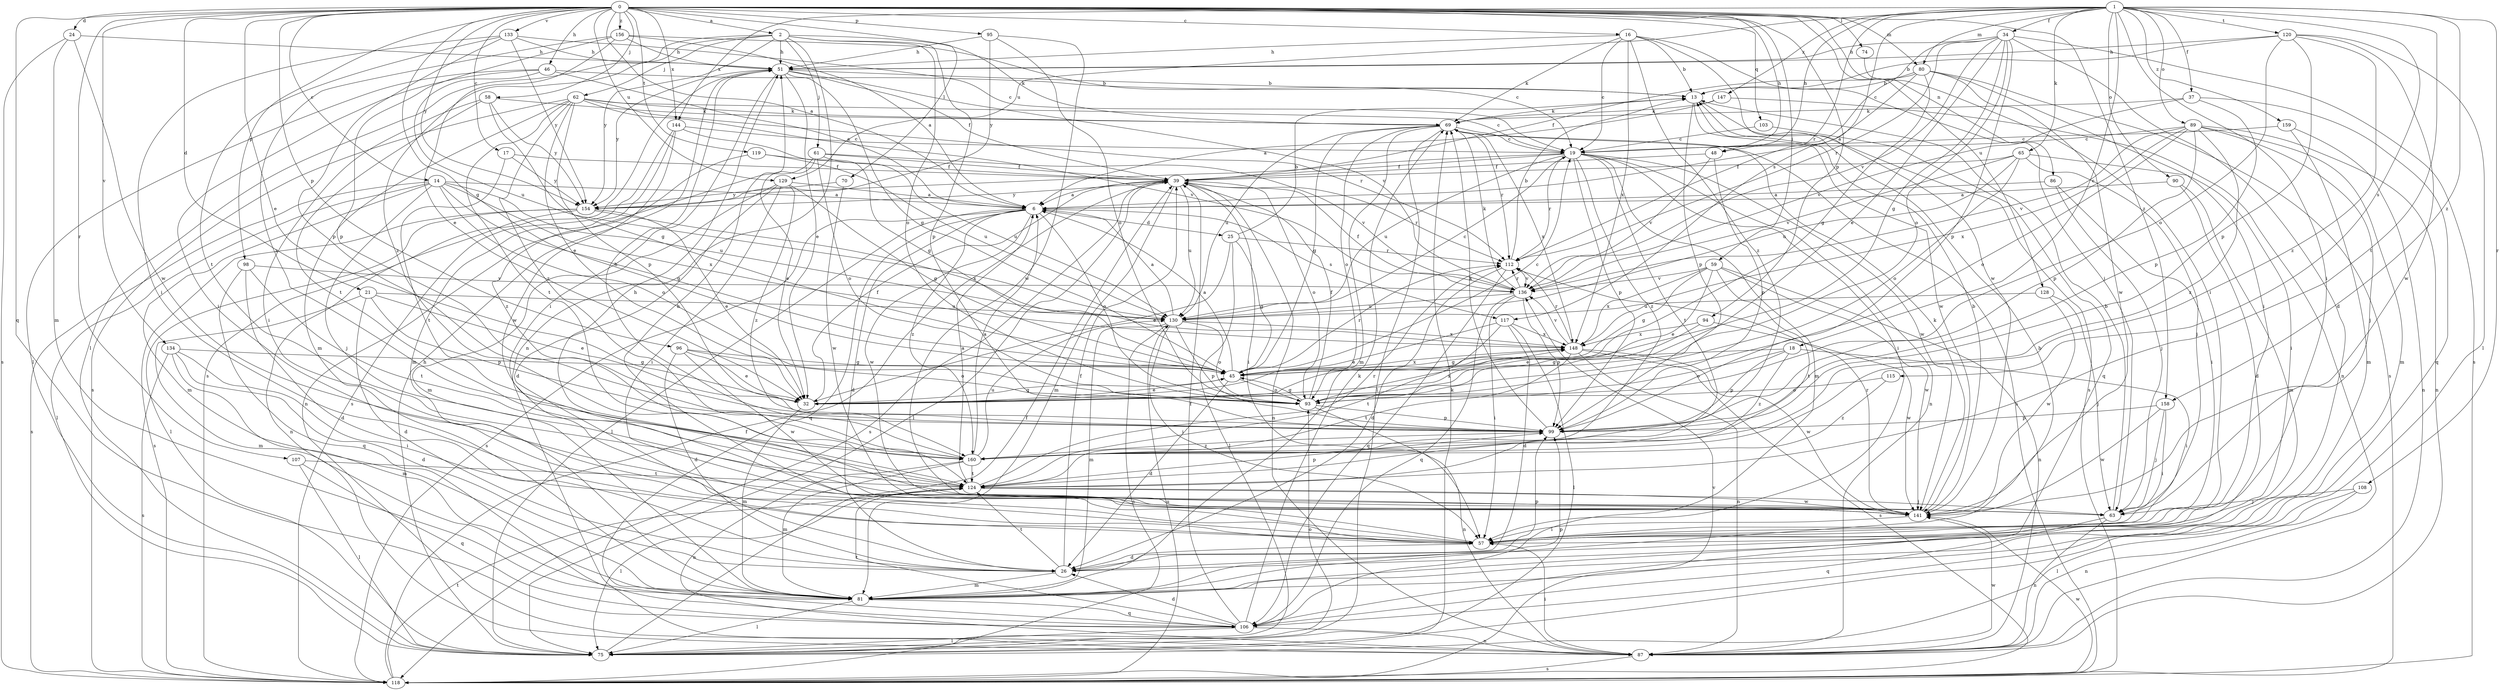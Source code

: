 strict digraph  {
0;
1;
2;
6;
13;
14;
16;
17;
18;
19;
21;
24;
25;
26;
32;
34;
37;
39;
45;
46;
48;
51;
57;
58;
59;
61;
62;
63;
65;
69;
70;
74;
75;
80;
81;
86;
87;
89;
90;
93;
94;
95;
96;
98;
99;
103;
106;
107;
108;
112;
115;
117;
118;
119;
120;
124;
128;
129;
130;
133;
134;
136;
141;
144;
147;
148;
154;
156;
158;
159;
160;
0 -> 2  [label=a];
0 -> 6  [label=a];
0 -> 14  [label=c];
0 -> 16  [label=c];
0 -> 17  [label=c];
0 -> 21  [label=d];
0 -> 24  [label=d];
0 -> 32  [label=e];
0 -> 45  [label=g];
0 -> 46  [label=h];
0 -> 48  [label=h];
0 -> 58  [label=j];
0 -> 59  [label=j];
0 -> 70  [label=l];
0 -> 74  [label=l];
0 -> 80  [label=m];
0 -> 86  [label=n];
0 -> 94  [label=p];
0 -> 95  [label=p];
0 -> 96  [label=p];
0 -> 98  [label=p];
0 -> 103  [label=q];
0 -> 106  [label=q];
0 -> 107  [label=r];
0 -> 119  [label=t];
0 -> 128  [label=u];
0 -> 129  [label=u];
0 -> 133  [label=v];
0 -> 134  [label=v];
0 -> 144  [label=x];
0 -> 154  [label=y];
0 -> 156  [label=z];
0 -> 158  [label=z];
1 -> 18  [label=c];
1 -> 34  [label=f];
1 -> 37  [label=f];
1 -> 48  [label=h];
1 -> 57  [label=i];
1 -> 65  [label=k];
1 -> 80  [label=m];
1 -> 89  [label=o];
1 -> 90  [label=o];
1 -> 108  [label=r];
1 -> 112  [label=r];
1 -> 115  [label=s];
1 -> 117  [label=s];
1 -> 120  [label=t];
1 -> 124  [label=t];
1 -> 129  [label=u];
1 -> 144  [label=x];
1 -> 147  [label=x];
1 -> 158  [label=z];
1 -> 159  [label=z];
2 -> 51  [label=h];
2 -> 61  [label=j];
2 -> 62  [label=j];
2 -> 69  [label=k];
2 -> 75  [label=l];
2 -> 87  [label=n];
2 -> 93  [label=o];
2 -> 99  [label=p];
2 -> 154  [label=y];
2 -> 160  [label=z];
6 -> 25  [label=d];
6 -> 26  [label=d];
6 -> 75  [label=l];
6 -> 93  [label=o];
6 -> 106  [label=q];
6 -> 117  [label=s];
6 -> 118  [label=s];
6 -> 141  [label=w];
6 -> 160  [label=z];
13 -> 69  [label=k];
13 -> 99  [label=p];
13 -> 118  [label=s];
13 -> 141  [label=w];
14 -> 6  [label=a];
14 -> 45  [label=g];
14 -> 63  [label=j];
14 -> 75  [label=l];
14 -> 81  [label=m];
14 -> 93  [label=o];
14 -> 118  [label=s];
14 -> 130  [label=u];
14 -> 148  [label=x];
16 -> 13  [label=b];
16 -> 19  [label=c];
16 -> 51  [label=h];
16 -> 63  [label=j];
16 -> 69  [label=k];
16 -> 141  [label=w];
16 -> 148  [label=x];
16 -> 160  [label=z];
17 -> 39  [label=f];
17 -> 124  [label=t];
17 -> 154  [label=y];
18 -> 45  [label=g];
18 -> 57  [label=i];
18 -> 93  [label=o];
18 -> 99  [label=p];
18 -> 160  [label=z];
19 -> 39  [label=f];
19 -> 57  [label=i];
19 -> 81  [label=m];
19 -> 87  [label=n];
19 -> 99  [label=p];
19 -> 112  [label=r];
19 -> 124  [label=t];
19 -> 130  [label=u];
19 -> 141  [label=w];
19 -> 154  [label=y];
19 -> 160  [label=z];
21 -> 26  [label=d];
21 -> 32  [label=e];
21 -> 81  [label=m];
21 -> 99  [label=p];
21 -> 130  [label=u];
24 -> 51  [label=h];
24 -> 81  [label=m];
24 -> 118  [label=s];
24 -> 141  [label=w];
25 -> 13  [label=b];
25 -> 32  [label=e];
25 -> 45  [label=g];
25 -> 75  [label=l];
25 -> 112  [label=r];
26 -> 39  [label=f];
26 -> 81  [label=m];
26 -> 99  [label=p];
26 -> 124  [label=t];
32 -> 39  [label=f];
32 -> 45  [label=g];
32 -> 81  [label=m];
34 -> 19  [label=c];
34 -> 26  [label=d];
34 -> 32  [label=e];
34 -> 45  [label=g];
34 -> 51  [label=h];
34 -> 93  [label=o];
34 -> 99  [label=p];
34 -> 112  [label=r];
34 -> 118  [label=s];
34 -> 136  [label=v];
37 -> 69  [label=k];
37 -> 99  [label=p];
37 -> 106  [label=q];
37 -> 136  [label=v];
39 -> 6  [label=a];
39 -> 57  [label=i];
39 -> 75  [label=l];
39 -> 81  [label=m];
39 -> 87  [label=n];
39 -> 93  [label=o];
39 -> 112  [label=r];
39 -> 118  [label=s];
39 -> 130  [label=u];
39 -> 154  [label=y];
45 -> 6  [label=a];
45 -> 19  [label=c];
45 -> 26  [label=d];
45 -> 32  [label=e];
45 -> 93  [label=o];
45 -> 112  [label=r];
45 -> 148  [label=x];
46 -> 6  [label=a];
46 -> 13  [label=b];
46 -> 57  [label=i];
46 -> 75  [label=l];
46 -> 130  [label=u];
48 -> 39  [label=f];
48 -> 99  [label=p];
48 -> 136  [label=v];
51 -> 13  [label=b];
51 -> 32  [label=e];
51 -> 39  [label=f];
51 -> 45  [label=g];
51 -> 57  [label=i];
51 -> 118  [label=s];
51 -> 136  [label=v];
51 -> 154  [label=y];
57 -> 26  [label=d];
57 -> 51  [label=h];
58 -> 45  [label=g];
58 -> 57  [label=i];
58 -> 69  [label=k];
58 -> 124  [label=t];
58 -> 154  [label=y];
59 -> 32  [label=e];
59 -> 45  [label=g];
59 -> 87  [label=n];
59 -> 124  [label=t];
59 -> 136  [label=v];
59 -> 141  [label=w];
59 -> 148  [label=x];
61 -> 32  [label=e];
61 -> 39  [label=f];
61 -> 87  [label=n];
61 -> 93  [label=o];
61 -> 130  [label=u];
61 -> 136  [label=v];
62 -> 19  [label=c];
62 -> 32  [label=e];
62 -> 69  [label=k];
62 -> 81  [label=m];
62 -> 99  [label=p];
62 -> 112  [label=r];
62 -> 118  [label=s];
62 -> 124  [label=t];
62 -> 136  [label=v];
62 -> 160  [label=z];
63 -> 13  [label=b];
63 -> 51  [label=h];
63 -> 87  [label=n];
63 -> 106  [label=q];
65 -> 39  [label=f];
65 -> 57  [label=i];
65 -> 63  [label=j];
65 -> 93  [label=o];
65 -> 130  [label=u];
65 -> 136  [label=v];
69 -> 19  [label=c];
69 -> 45  [label=g];
69 -> 75  [label=l];
69 -> 81  [label=m];
69 -> 93  [label=o];
69 -> 112  [label=r];
69 -> 118  [label=s];
69 -> 130  [label=u];
69 -> 148  [label=x];
70 -> 141  [label=w];
70 -> 154  [label=y];
74 -> 57  [label=i];
75 -> 39  [label=f];
75 -> 51  [label=h];
75 -> 69  [label=k];
75 -> 93  [label=o];
80 -> 6  [label=a];
80 -> 13  [label=b];
80 -> 39  [label=f];
80 -> 45  [label=g];
80 -> 57  [label=i];
80 -> 118  [label=s];
80 -> 141  [label=w];
81 -> 13  [label=b];
81 -> 75  [label=l];
81 -> 106  [label=q];
86 -> 6  [label=a];
86 -> 57  [label=i];
86 -> 63  [label=j];
87 -> 57  [label=i];
87 -> 118  [label=s];
87 -> 141  [label=w];
89 -> 19  [label=c];
89 -> 63  [label=j];
89 -> 81  [label=m];
89 -> 87  [label=n];
89 -> 93  [label=o];
89 -> 99  [label=p];
89 -> 136  [label=v];
89 -> 148  [label=x];
89 -> 160  [label=z];
90 -> 6  [label=a];
90 -> 26  [label=d];
90 -> 81  [label=m];
93 -> 39  [label=f];
93 -> 45  [label=g];
93 -> 87  [label=n];
93 -> 99  [label=p];
93 -> 148  [label=x];
94 -> 32  [label=e];
94 -> 141  [label=w];
94 -> 148  [label=x];
95 -> 51  [label=h];
95 -> 93  [label=o];
95 -> 141  [label=w];
95 -> 154  [label=y];
96 -> 26  [label=d];
96 -> 32  [label=e];
96 -> 45  [label=g];
96 -> 93  [label=o];
96 -> 141  [label=w];
98 -> 26  [label=d];
98 -> 106  [label=q];
98 -> 124  [label=t];
98 -> 136  [label=v];
99 -> 69  [label=k];
99 -> 160  [label=z];
103 -> 19  [label=c];
103 -> 106  [label=q];
106 -> 26  [label=d];
106 -> 39  [label=f];
106 -> 69  [label=k];
106 -> 75  [label=l];
106 -> 87  [label=n];
106 -> 99  [label=p];
106 -> 124  [label=t];
107 -> 75  [label=l];
107 -> 106  [label=q];
107 -> 124  [label=t];
108 -> 63  [label=j];
108 -> 75  [label=l];
108 -> 87  [label=n];
112 -> 13  [label=b];
112 -> 26  [label=d];
112 -> 106  [label=q];
112 -> 136  [label=v];
115 -> 93  [label=o];
115 -> 160  [label=z];
117 -> 26  [label=d];
117 -> 32  [label=e];
117 -> 75  [label=l];
117 -> 124  [label=t];
117 -> 148  [label=x];
118 -> 39  [label=f];
118 -> 124  [label=t];
118 -> 130  [label=u];
118 -> 136  [label=v];
118 -> 141  [label=w];
119 -> 39  [label=f];
119 -> 130  [label=u];
119 -> 160  [label=z];
120 -> 13  [label=b];
120 -> 51  [label=h];
120 -> 75  [label=l];
120 -> 93  [label=o];
120 -> 99  [label=p];
120 -> 141  [label=w];
120 -> 160  [label=z];
124 -> 6  [label=a];
124 -> 63  [label=j];
124 -> 75  [label=l];
124 -> 99  [label=p];
124 -> 112  [label=r];
124 -> 141  [label=w];
128 -> 63  [label=j];
128 -> 130  [label=u];
128 -> 141  [label=w];
129 -> 6  [label=a];
129 -> 26  [label=d];
129 -> 45  [label=g];
129 -> 57  [label=i];
129 -> 81  [label=m];
129 -> 160  [label=z];
130 -> 6  [label=a];
130 -> 19  [label=c];
130 -> 57  [label=i];
130 -> 81  [label=m];
130 -> 93  [label=o];
130 -> 99  [label=p];
130 -> 118  [label=s];
130 -> 148  [label=x];
133 -> 19  [label=c];
133 -> 51  [label=h];
133 -> 57  [label=i];
133 -> 99  [label=p];
133 -> 124  [label=t];
133 -> 154  [label=y];
134 -> 26  [label=d];
134 -> 45  [label=g];
134 -> 57  [label=i];
134 -> 81  [label=m];
134 -> 118  [label=s];
136 -> 39  [label=f];
136 -> 57  [label=i];
136 -> 69  [label=k];
136 -> 99  [label=p];
136 -> 106  [label=q];
136 -> 112  [label=r];
136 -> 130  [label=u];
141 -> 13  [label=b];
141 -> 57  [label=i];
141 -> 69  [label=k];
141 -> 112  [label=r];
144 -> 19  [label=c];
144 -> 45  [label=g];
144 -> 81  [label=m];
144 -> 118  [label=s];
144 -> 141  [label=w];
147 -> 6  [label=a];
147 -> 69  [label=k];
147 -> 87  [label=n];
148 -> 45  [label=g];
148 -> 87  [label=n];
148 -> 112  [label=r];
148 -> 118  [label=s];
148 -> 124  [label=t];
148 -> 136  [label=v];
148 -> 141  [label=w];
154 -> 32  [label=e];
154 -> 75  [label=l];
154 -> 87  [label=n];
154 -> 118  [label=s];
154 -> 148  [label=x];
156 -> 6  [label=a];
156 -> 19  [label=c];
156 -> 32  [label=e];
156 -> 51  [label=h];
156 -> 99  [label=p];
156 -> 160  [label=z];
158 -> 57  [label=i];
158 -> 63  [label=j];
158 -> 99  [label=p];
158 -> 141  [label=w];
159 -> 19  [label=c];
159 -> 81  [label=m];
159 -> 87  [label=n];
160 -> 6  [label=a];
160 -> 51  [label=h];
160 -> 81  [label=m];
160 -> 87  [label=n];
160 -> 124  [label=t];
160 -> 130  [label=u];
}
